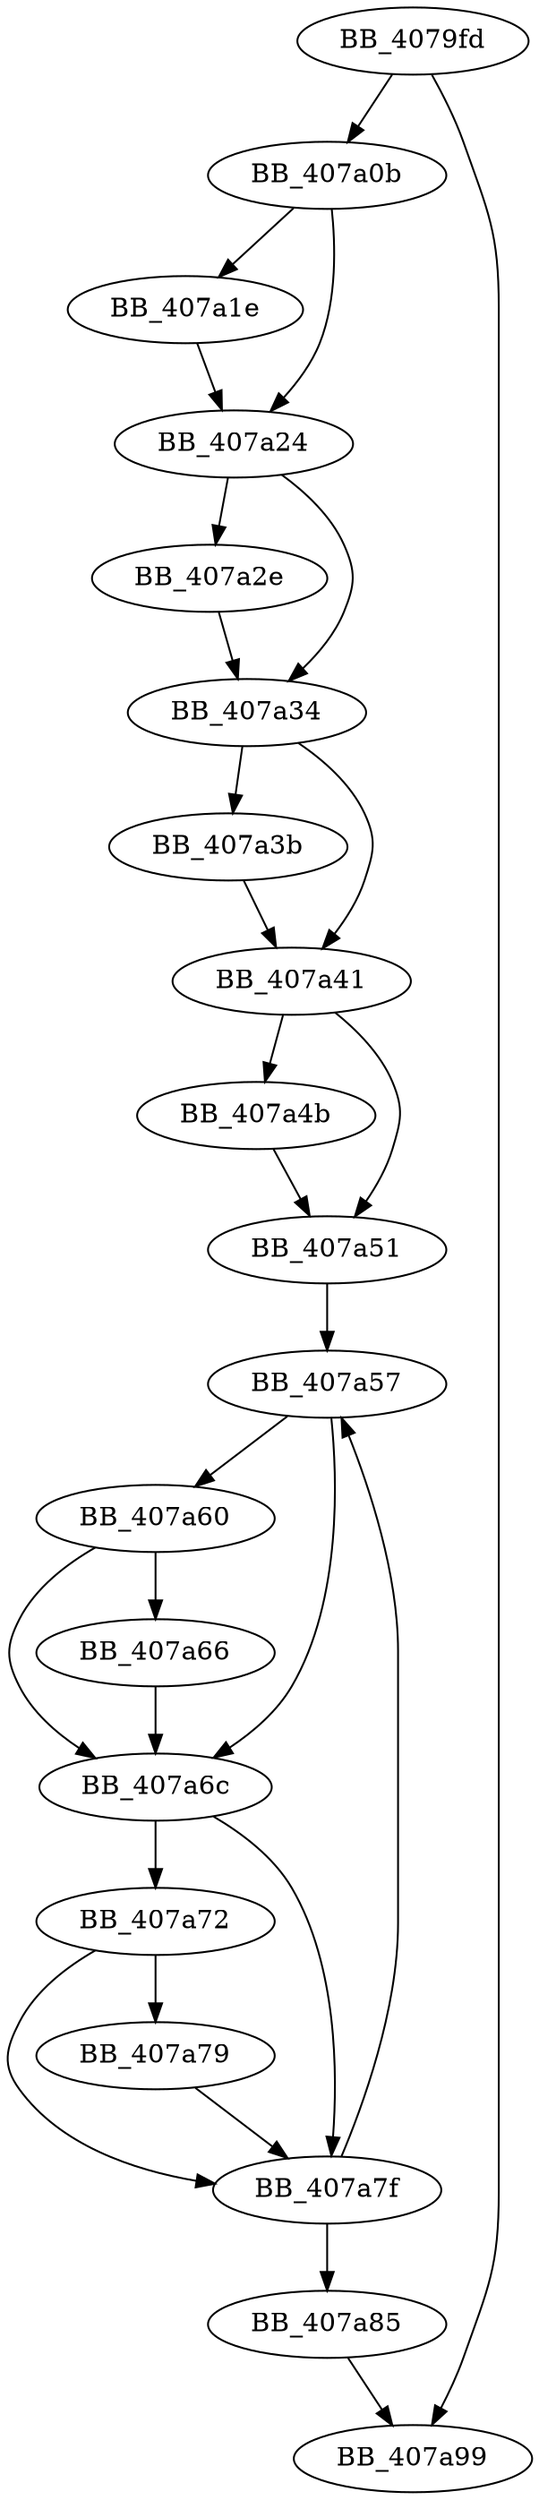 DiGraph ___removelocaleref{
BB_4079fd->BB_407a0b
BB_4079fd->BB_407a99
BB_407a0b->BB_407a1e
BB_407a0b->BB_407a24
BB_407a1e->BB_407a24
BB_407a24->BB_407a2e
BB_407a24->BB_407a34
BB_407a2e->BB_407a34
BB_407a34->BB_407a3b
BB_407a34->BB_407a41
BB_407a3b->BB_407a41
BB_407a41->BB_407a4b
BB_407a41->BB_407a51
BB_407a4b->BB_407a51
BB_407a51->BB_407a57
BB_407a57->BB_407a60
BB_407a57->BB_407a6c
BB_407a60->BB_407a66
BB_407a60->BB_407a6c
BB_407a66->BB_407a6c
BB_407a6c->BB_407a72
BB_407a6c->BB_407a7f
BB_407a72->BB_407a79
BB_407a72->BB_407a7f
BB_407a79->BB_407a7f
BB_407a7f->BB_407a57
BB_407a7f->BB_407a85
BB_407a85->BB_407a99
}
